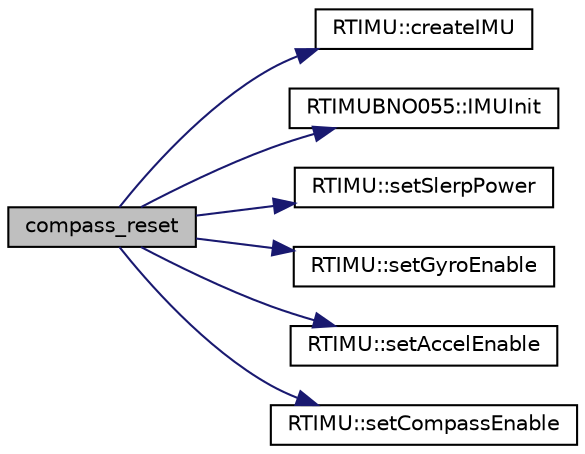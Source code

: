 digraph "compass_reset"
{
  edge [fontname="Helvetica",fontsize="10",labelfontname="Helvetica",labelfontsize="10"];
  node [fontname="Helvetica",fontsize="10",shape=record];
  rankdir="LR";
  Node0 [label="compass_reset",height=0.2,width=0.4,color="black", fillcolor="grey75", style="filled", fontcolor="black"];
  Node0 -> Node1 [color="midnightblue",fontsize="10",style="solid",fontname="Helvetica"];
  Node1 [label="RTIMU::createIMU",height=0.2,width=0.4,color="black", fillcolor="white", style="filled",URL="$class_r_t_i_m_u.html#ad1a91c52dfed6b9c1bbdde5e013eba93"];
  Node0 -> Node2 [color="midnightblue",fontsize="10",style="solid",fontname="Helvetica"];
  Node2 [label="RTIMUBNO055::IMUInit",height=0.2,width=0.4,color="black", fillcolor="white", style="filled",URL="$class_r_t_i_m_u_b_n_o055.html#a7b9e34a44b50e0b83da00cb7edc508eb"];
  Node0 -> Node3 [color="midnightblue",fontsize="10",style="solid",fontname="Helvetica"];
  Node3 [label="RTIMU::setSlerpPower",height=0.2,width=0.4,color="black", fillcolor="white", style="filled",URL="$class_r_t_i_m_u.html#acbf9a979fb1fa49000dd60d347040e10"];
  Node0 -> Node4 [color="midnightblue",fontsize="10",style="solid",fontname="Helvetica"];
  Node4 [label="RTIMU::setGyroEnable",height=0.2,width=0.4,color="black", fillcolor="white", style="filled",URL="$class_r_t_i_m_u.html#aef35b17eb528a14e99bf0e2401b294a1"];
  Node0 -> Node5 [color="midnightblue",fontsize="10",style="solid",fontname="Helvetica"];
  Node5 [label="RTIMU::setAccelEnable",height=0.2,width=0.4,color="black", fillcolor="white", style="filled",URL="$class_r_t_i_m_u.html#ab6212cd4cc221d3d5306ff8979d6357e"];
  Node0 -> Node6 [color="midnightblue",fontsize="10",style="solid",fontname="Helvetica"];
  Node6 [label="RTIMU::setCompassEnable",height=0.2,width=0.4,color="black", fillcolor="white", style="filled",URL="$class_r_t_i_m_u.html#aa6402af320a3c728bfcfa22a9357f3fe"];
}
